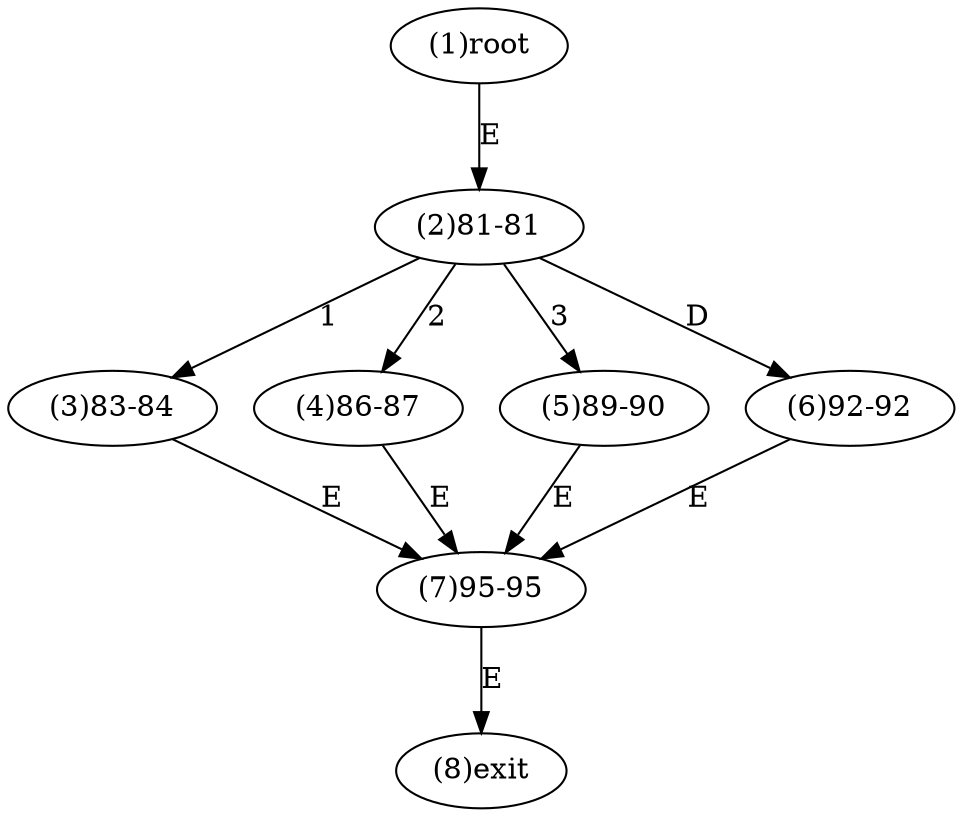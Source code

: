 digraph "" { 
1[ label="(1)root"];
2[ label="(2)81-81"];
3[ label="(3)83-84"];
4[ label="(4)86-87"];
5[ label="(5)89-90"];
6[ label="(6)92-92"];
7[ label="(7)95-95"];
8[ label="(8)exit"];
1->2[ label="E"];
2->3[ label="1"];
2->4[ label="2"];
2->5[ label="3"];
2->6[ label="D"];
3->7[ label="E"];
4->7[ label="E"];
5->7[ label="E"];
6->7[ label="E"];
7->8[ label="E"];
}